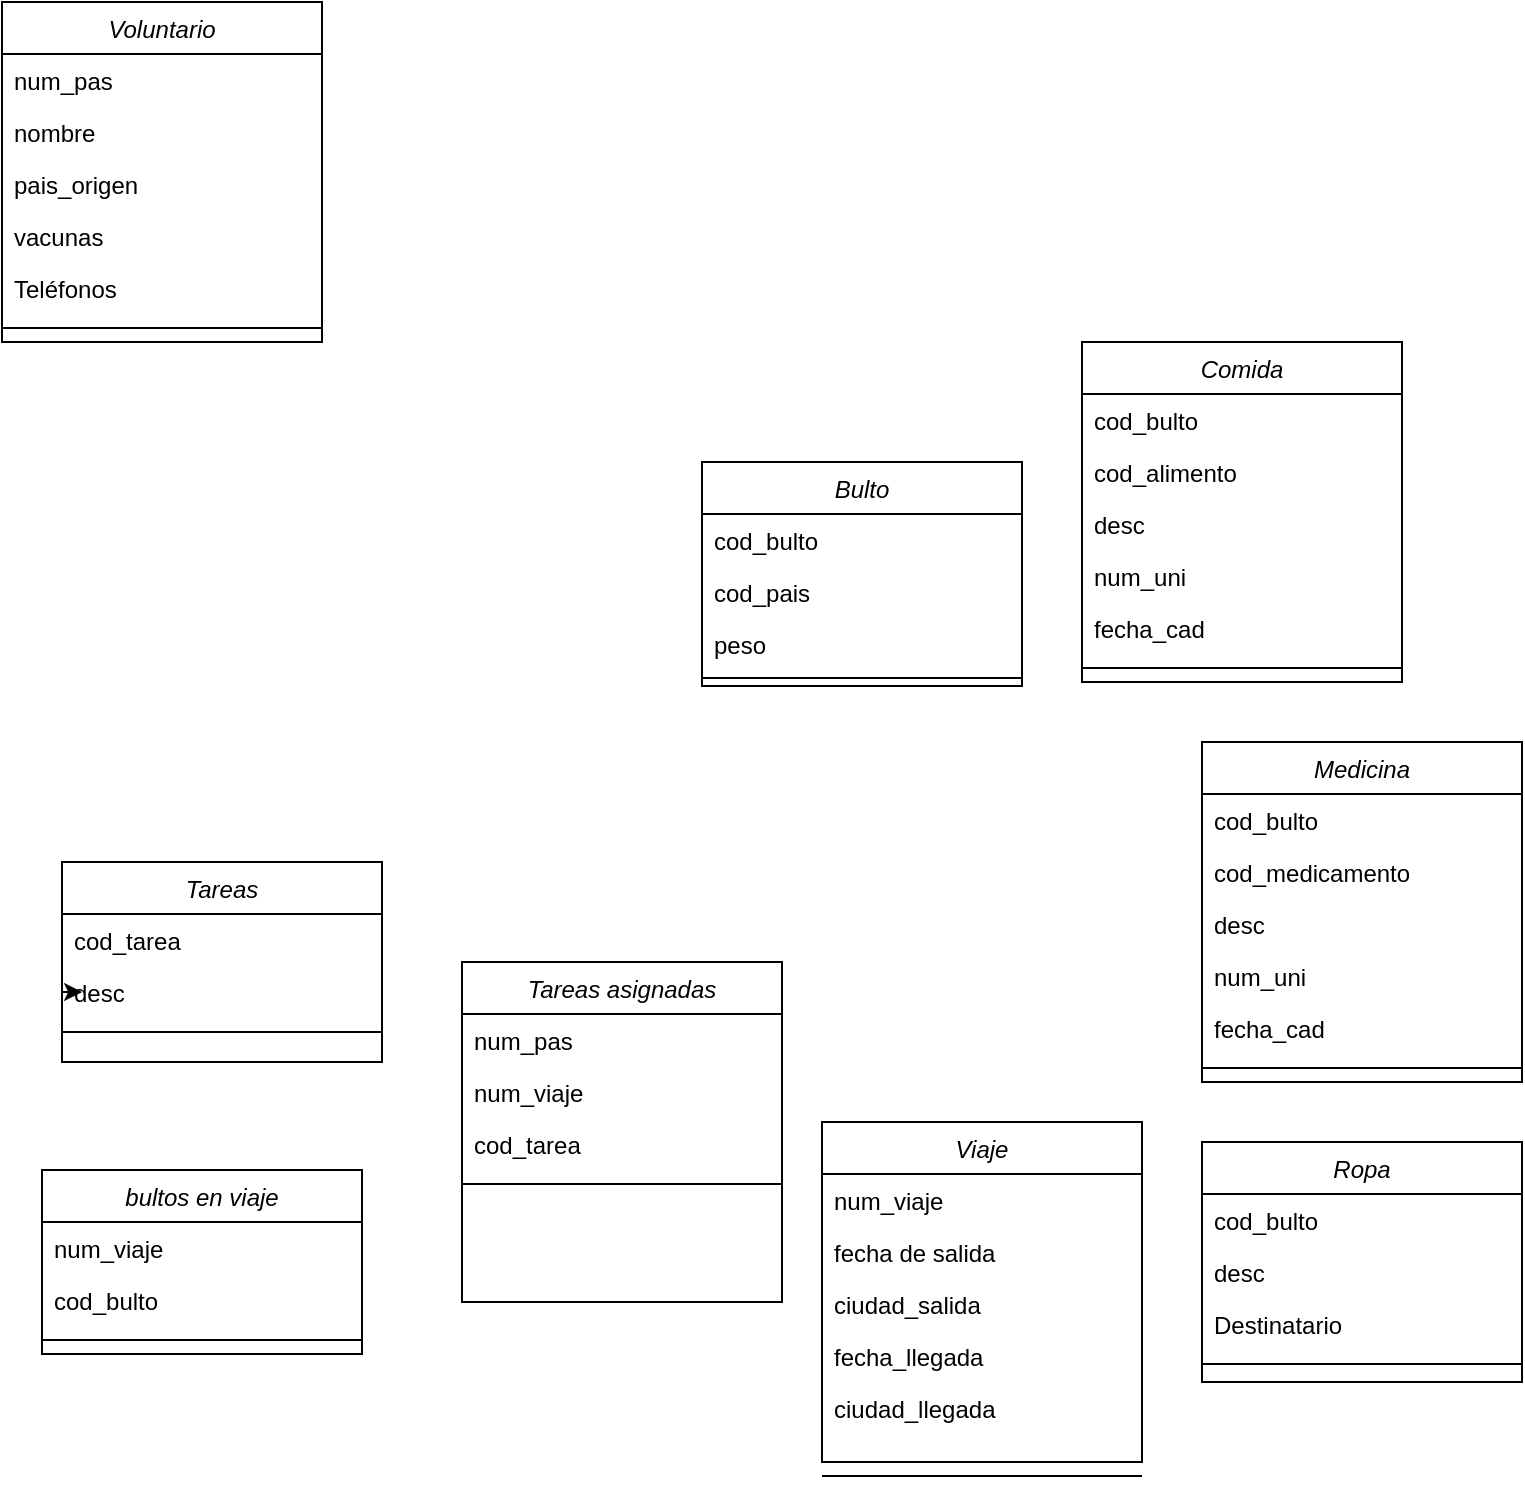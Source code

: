 <mxfile version="24.8.6">
  <diagram id="C5RBs43oDa-KdzZeNtuy" name="Page-1">
    <mxGraphModel grid="1" page="1" gridSize="10" guides="1" tooltips="1" connect="1" arrows="1" fold="1" pageScale="1" pageWidth="827" pageHeight="1169" math="0" shadow="0">
      <root>
        <mxCell id="WIyWlLk6GJQsqaUBKTNV-0" />
        <mxCell id="WIyWlLk6GJQsqaUBKTNV-1" parent="WIyWlLk6GJQsqaUBKTNV-0" />
        <mxCell id="e1sV__DgVxWpIrRK_nn1-34" value="Comida" style="swimlane;fontStyle=2;align=center;verticalAlign=top;childLayout=stackLayout;horizontal=1;startSize=26;horizontalStack=0;resizeParent=1;resizeLast=0;collapsible=1;marginBottom=0;rounded=0;shadow=0;strokeWidth=1;" vertex="1" parent="WIyWlLk6GJQsqaUBKTNV-1">
          <mxGeometry x="580" y="380" width="160" height="170" as="geometry">
            <mxRectangle x="230" y="140" width="160" height="26" as="alternateBounds" />
          </mxGeometry>
        </mxCell>
        <mxCell id="e1sV__DgVxWpIrRK_nn1-35" value="cod_bulto" style="text;align=left;verticalAlign=top;spacingLeft=4;spacingRight=4;overflow=hidden;rotatable=0;points=[[0,0.5],[1,0.5]];portConstraint=eastwest;" vertex="1" parent="e1sV__DgVxWpIrRK_nn1-34">
          <mxGeometry y="26" width="160" height="26" as="geometry" />
        </mxCell>
        <mxCell id="e1sV__DgVxWpIrRK_nn1-36" value="cod_alimento" style="text;align=left;verticalAlign=top;spacingLeft=4;spacingRight=4;overflow=hidden;rotatable=0;points=[[0,0.5],[1,0.5]];portConstraint=eastwest;rounded=0;shadow=0;html=0;" vertex="1" parent="e1sV__DgVxWpIrRK_nn1-34">
          <mxGeometry y="52" width="160" height="26" as="geometry" />
        </mxCell>
        <mxCell id="e1sV__DgVxWpIrRK_nn1-37" value="desc" style="text;align=left;verticalAlign=top;spacingLeft=4;spacingRight=4;overflow=hidden;rotatable=0;points=[[0,0.5],[1,0.5]];portConstraint=eastwest;rounded=0;shadow=0;html=0;" vertex="1" parent="e1sV__DgVxWpIrRK_nn1-34">
          <mxGeometry y="78" width="160" height="26" as="geometry" />
        </mxCell>
        <mxCell id="e1sV__DgVxWpIrRK_nn1-38" value="num_uni" style="text;align=left;verticalAlign=top;spacingLeft=4;spacingRight=4;overflow=hidden;rotatable=0;points=[[0,0.5],[1,0.5]];portConstraint=eastwest;rounded=0;shadow=0;html=0;" vertex="1" parent="e1sV__DgVxWpIrRK_nn1-34">
          <mxGeometry y="104" width="160" height="26" as="geometry" />
        </mxCell>
        <mxCell id="e1sV__DgVxWpIrRK_nn1-39" value="fecha_cad" style="text;align=left;verticalAlign=top;spacingLeft=4;spacingRight=4;overflow=hidden;rotatable=0;points=[[0,0.5],[1,0.5]];portConstraint=eastwest;rounded=0;shadow=0;html=0;" vertex="1" parent="e1sV__DgVxWpIrRK_nn1-34">
          <mxGeometry y="130" width="160" height="26" as="geometry" />
        </mxCell>
        <mxCell id="e1sV__DgVxWpIrRK_nn1-40" value="" style="line;html=1;strokeWidth=1;align=left;verticalAlign=middle;spacingTop=-1;spacingLeft=3;spacingRight=3;rotatable=0;labelPosition=right;points=[];portConstraint=eastwest;" vertex="1" parent="e1sV__DgVxWpIrRK_nn1-34">
          <mxGeometry y="156" width="160" height="14" as="geometry" />
        </mxCell>
        <mxCell id="e1sV__DgVxWpIrRK_nn1-41" value="Medicina" style="swimlane;fontStyle=2;align=center;verticalAlign=top;childLayout=stackLayout;horizontal=1;startSize=26;horizontalStack=0;resizeParent=1;resizeLast=0;collapsible=1;marginBottom=0;rounded=0;shadow=0;strokeWidth=1;" vertex="1" parent="WIyWlLk6GJQsqaUBKTNV-1">
          <mxGeometry x="640" y="580" width="160" height="170" as="geometry">
            <mxRectangle x="230" y="140" width="160" height="26" as="alternateBounds" />
          </mxGeometry>
        </mxCell>
        <mxCell id="e1sV__DgVxWpIrRK_nn1-42" value="cod_bulto" style="text;align=left;verticalAlign=top;spacingLeft=4;spacingRight=4;overflow=hidden;rotatable=0;points=[[0,0.5],[1,0.5]];portConstraint=eastwest;" vertex="1" parent="e1sV__DgVxWpIrRK_nn1-41">
          <mxGeometry y="26" width="160" height="26" as="geometry" />
        </mxCell>
        <mxCell id="e1sV__DgVxWpIrRK_nn1-43" value="cod_medicamento" style="text;align=left;verticalAlign=top;spacingLeft=4;spacingRight=4;overflow=hidden;rotatable=0;points=[[0,0.5],[1,0.5]];portConstraint=eastwest;rounded=0;shadow=0;html=0;" vertex="1" parent="e1sV__DgVxWpIrRK_nn1-41">
          <mxGeometry y="52" width="160" height="26" as="geometry" />
        </mxCell>
        <mxCell id="e1sV__DgVxWpIrRK_nn1-44" value="desc" style="text;align=left;verticalAlign=top;spacingLeft=4;spacingRight=4;overflow=hidden;rotatable=0;points=[[0,0.5],[1,0.5]];portConstraint=eastwest;rounded=0;shadow=0;html=0;" vertex="1" parent="e1sV__DgVxWpIrRK_nn1-41">
          <mxGeometry y="78" width="160" height="26" as="geometry" />
        </mxCell>
        <mxCell id="e1sV__DgVxWpIrRK_nn1-45" value="num_uni" style="text;align=left;verticalAlign=top;spacingLeft=4;spacingRight=4;overflow=hidden;rotatable=0;points=[[0,0.5],[1,0.5]];portConstraint=eastwest;rounded=0;shadow=0;html=0;" vertex="1" parent="e1sV__DgVxWpIrRK_nn1-41">
          <mxGeometry y="104" width="160" height="26" as="geometry" />
        </mxCell>
        <mxCell id="e1sV__DgVxWpIrRK_nn1-46" value="fecha_cad" style="text;align=left;verticalAlign=top;spacingLeft=4;spacingRight=4;overflow=hidden;rotatable=0;points=[[0,0.5],[1,0.5]];portConstraint=eastwest;rounded=0;shadow=0;html=0;" vertex="1" parent="e1sV__DgVxWpIrRK_nn1-41">
          <mxGeometry y="130" width="160" height="26" as="geometry" />
        </mxCell>
        <mxCell id="e1sV__DgVxWpIrRK_nn1-47" value="" style="line;html=1;strokeWidth=1;align=left;verticalAlign=middle;spacingTop=-1;spacingLeft=3;spacingRight=3;rotatable=0;labelPosition=right;points=[];portConstraint=eastwest;" vertex="1" parent="e1sV__DgVxWpIrRK_nn1-41">
          <mxGeometry y="156" width="160" height="14" as="geometry" />
        </mxCell>
        <mxCell id="e1sV__DgVxWpIrRK_nn1-48" value="Ropa" style="swimlane;fontStyle=2;align=center;verticalAlign=top;childLayout=stackLayout;horizontal=1;startSize=26;horizontalStack=0;resizeParent=1;resizeLast=0;collapsible=1;marginBottom=0;rounded=0;shadow=0;strokeWidth=1;" vertex="1" parent="WIyWlLk6GJQsqaUBKTNV-1">
          <mxGeometry x="640" y="780" width="160" height="120" as="geometry">
            <mxRectangle x="230" y="140" width="160" height="26" as="alternateBounds" />
          </mxGeometry>
        </mxCell>
        <mxCell id="e1sV__DgVxWpIrRK_nn1-49" value="cod_bulto" style="text;align=left;verticalAlign=top;spacingLeft=4;spacingRight=4;overflow=hidden;rotatable=0;points=[[0,0.5],[1,0.5]];portConstraint=eastwest;" vertex="1" parent="e1sV__DgVxWpIrRK_nn1-48">
          <mxGeometry y="26" width="160" height="26" as="geometry" />
        </mxCell>
        <mxCell id="e1sV__DgVxWpIrRK_nn1-51" value="desc" style="text;align=left;verticalAlign=top;spacingLeft=4;spacingRight=4;overflow=hidden;rotatable=0;points=[[0,0.5],[1,0.5]];portConstraint=eastwest;rounded=0;shadow=0;html=0;" vertex="1" parent="e1sV__DgVxWpIrRK_nn1-48">
          <mxGeometry y="52" width="160" height="26" as="geometry" />
        </mxCell>
        <mxCell id="e1sV__DgVxWpIrRK_nn1-53" value="Destinatario" style="text;align=left;verticalAlign=top;spacingLeft=4;spacingRight=4;overflow=hidden;rotatable=0;points=[[0,0.5],[1,0.5]];portConstraint=eastwest;rounded=0;shadow=0;html=0;" vertex="1" parent="e1sV__DgVxWpIrRK_nn1-48">
          <mxGeometry y="78" width="160" height="26" as="geometry" />
        </mxCell>
        <mxCell id="e1sV__DgVxWpIrRK_nn1-54" value="" style="line;html=1;strokeWidth=1;align=left;verticalAlign=middle;spacingTop=-1;spacingLeft=3;spacingRight=3;rotatable=0;labelPosition=right;points=[];portConstraint=eastwest;" vertex="1" parent="e1sV__DgVxWpIrRK_nn1-48">
          <mxGeometry y="104" width="160" height="14" as="geometry" />
        </mxCell>
        <mxCell id="e1sV__DgVxWpIrRK_nn1-55" value="Viaje" style="swimlane;fontStyle=2;align=center;verticalAlign=top;childLayout=stackLayout;horizontal=1;startSize=26;horizontalStack=0;resizeParent=1;resizeLast=0;collapsible=1;marginBottom=0;rounded=0;shadow=0;strokeWidth=1;" vertex="1" parent="WIyWlLk6GJQsqaUBKTNV-1">
          <mxGeometry x="450" y="770" width="160" height="170" as="geometry">
            <mxRectangle x="230" y="140" width="160" height="26" as="alternateBounds" />
          </mxGeometry>
        </mxCell>
        <mxCell id="e1sV__DgVxWpIrRK_nn1-56" value="num_viaje" style="text;align=left;verticalAlign=top;spacingLeft=4;spacingRight=4;overflow=hidden;rotatable=0;points=[[0,0.5],[1,0.5]];portConstraint=eastwest;" vertex="1" parent="e1sV__DgVxWpIrRK_nn1-55">
          <mxGeometry y="26" width="160" height="26" as="geometry" />
        </mxCell>
        <mxCell id="e1sV__DgVxWpIrRK_nn1-57" value="fecha de salida" style="text;align=left;verticalAlign=top;spacingLeft=4;spacingRight=4;overflow=hidden;rotatable=0;points=[[0,0.5],[1,0.5]];portConstraint=eastwest;rounded=0;shadow=0;html=0;" vertex="1" parent="e1sV__DgVxWpIrRK_nn1-55">
          <mxGeometry y="52" width="160" height="26" as="geometry" />
        </mxCell>
        <mxCell id="e1sV__DgVxWpIrRK_nn1-58" value="ciudad_salida" style="text;align=left;verticalAlign=top;spacingLeft=4;spacingRight=4;overflow=hidden;rotatable=0;points=[[0,0.5],[1,0.5]];portConstraint=eastwest;rounded=0;shadow=0;html=0;" vertex="1" parent="e1sV__DgVxWpIrRK_nn1-55">
          <mxGeometry y="78" width="160" height="26" as="geometry" />
        </mxCell>
        <mxCell id="e1sV__DgVxWpIrRK_nn1-59" value="fecha_llegada" style="text;align=left;verticalAlign=top;spacingLeft=4;spacingRight=4;overflow=hidden;rotatable=0;points=[[0,0.5],[1,0.5]];portConstraint=eastwest;rounded=0;shadow=0;html=0;" vertex="1" parent="e1sV__DgVxWpIrRK_nn1-55">
          <mxGeometry y="104" width="160" height="26" as="geometry" />
        </mxCell>
        <mxCell id="e1sV__DgVxWpIrRK_nn1-112" value="ciudad_llegada" style="text;align=left;verticalAlign=top;spacingLeft=4;spacingRight=4;overflow=hidden;rotatable=0;points=[[0,0.5],[1,0.5]];portConstraint=eastwest;rounded=0;shadow=0;html=0;" vertex="1" parent="e1sV__DgVxWpIrRK_nn1-55">
          <mxGeometry y="130" width="160" height="26" as="geometry" />
        </mxCell>
        <mxCell id="e1sV__DgVxWpIrRK_nn1-63" value="bultos en viaje" style="swimlane;fontStyle=2;align=center;verticalAlign=top;childLayout=stackLayout;horizontal=1;startSize=26;horizontalStack=0;resizeParent=1;resizeLast=0;collapsible=1;marginBottom=0;rounded=0;shadow=0;strokeWidth=1;" vertex="1" parent="WIyWlLk6GJQsqaUBKTNV-1">
          <mxGeometry x="60" y="794" width="160" height="92" as="geometry">
            <mxRectangle x="230" y="140" width="160" height="26" as="alternateBounds" />
          </mxGeometry>
        </mxCell>
        <mxCell id="e1sV__DgVxWpIrRK_nn1-64" value="num_viaje" style="text;align=left;verticalAlign=top;spacingLeft=4;spacingRight=4;overflow=hidden;rotatable=0;points=[[0,0.5],[1,0.5]];portConstraint=eastwest;" vertex="1" parent="e1sV__DgVxWpIrRK_nn1-63">
          <mxGeometry y="26" width="160" height="26" as="geometry" />
        </mxCell>
        <mxCell id="e1sV__DgVxWpIrRK_nn1-65" value="cod_bulto" style="text;align=left;verticalAlign=top;spacingLeft=4;spacingRight=4;overflow=hidden;rotatable=0;points=[[0,0.5],[1,0.5]];portConstraint=eastwest;rounded=0;shadow=0;html=0;" vertex="1" parent="e1sV__DgVxWpIrRK_nn1-63">
          <mxGeometry y="52" width="160" height="26" as="geometry" />
        </mxCell>
        <mxCell id="e1sV__DgVxWpIrRK_nn1-68" value="" style="line;html=1;strokeWidth=1;align=left;verticalAlign=middle;spacingTop=-1;spacingLeft=3;spacingRight=3;rotatable=0;labelPosition=right;points=[];portConstraint=eastwest;" vertex="1" parent="e1sV__DgVxWpIrRK_nn1-63">
          <mxGeometry y="78" width="160" height="14" as="geometry" />
        </mxCell>
        <mxCell id="e1sV__DgVxWpIrRK_nn1-69" value="Voluntario" style="swimlane;fontStyle=2;align=center;verticalAlign=top;childLayout=stackLayout;horizontal=1;startSize=26;horizontalStack=0;resizeParent=1;resizeLast=0;collapsible=1;marginBottom=0;rounded=0;shadow=0;strokeWidth=1;" vertex="1" parent="WIyWlLk6GJQsqaUBKTNV-1">
          <mxGeometry x="40" y="210" width="160" height="170" as="geometry">
            <mxRectangle x="230" y="140" width="160" height="26" as="alternateBounds" />
          </mxGeometry>
        </mxCell>
        <mxCell id="e1sV__DgVxWpIrRK_nn1-70" value="num_pas" style="text;align=left;verticalAlign=top;spacingLeft=4;spacingRight=4;overflow=hidden;rotatable=0;points=[[0,0.5],[1,0.5]];portConstraint=eastwest;" vertex="1" parent="e1sV__DgVxWpIrRK_nn1-69">
          <mxGeometry y="26" width="160" height="26" as="geometry" />
        </mxCell>
        <mxCell id="e1sV__DgVxWpIrRK_nn1-71" value="nombre" style="text;align=left;verticalAlign=top;spacingLeft=4;spacingRight=4;overflow=hidden;rotatable=0;points=[[0,0.5],[1,0.5]];portConstraint=eastwest;rounded=0;shadow=0;html=0;" vertex="1" parent="e1sV__DgVxWpIrRK_nn1-69">
          <mxGeometry y="52" width="160" height="26" as="geometry" />
        </mxCell>
        <mxCell id="e1sV__DgVxWpIrRK_nn1-72" value="pais_origen" style="text;align=left;verticalAlign=top;spacingLeft=4;spacingRight=4;overflow=hidden;rotatable=0;points=[[0,0.5],[1,0.5]];portConstraint=eastwest;rounded=0;shadow=0;html=0;" vertex="1" parent="e1sV__DgVxWpIrRK_nn1-69">
          <mxGeometry y="78" width="160" height="26" as="geometry" />
        </mxCell>
        <mxCell id="e1sV__DgVxWpIrRK_nn1-73" value="vacunas" style="text;align=left;verticalAlign=top;spacingLeft=4;spacingRight=4;overflow=hidden;rotatable=0;points=[[0,0.5],[1,0.5]];portConstraint=eastwest;rounded=0;shadow=0;html=0;" vertex="1" parent="e1sV__DgVxWpIrRK_nn1-69">
          <mxGeometry y="104" width="160" height="26" as="geometry" />
        </mxCell>
        <mxCell id="e1sV__DgVxWpIrRK_nn1-74" value="Teléfonos" style="text;align=left;verticalAlign=top;spacingLeft=4;spacingRight=4;overflow=hidden;rotatable=0;points=[[0,0.5],[1,0.5]];portConstraint=eastwest;rounded=0;shadow=0;html=0;" vertex="1" parent="e1sV__DgVxWpIrRK_nn1-69">
          <mxGeometry y="130" width="160" height="26" as="geometry" />
        </mxCell>
        <mxCell id="e1sV__DgVxWpIrRK_nn1-75" value="" style="line;html=1;strokeWidth=1;align=left;verticalAlign=middle;spacingTop=-1;spacingLeft=3;spacingRight=3;rotatable=0;labelPosition=right;points=[];portConstraint=eastwest;" vertex="1" parent="e1sV__DgVxWpIrRK_nn1-69">
          <mxGeometry y="156" width="160" height="14" as="geometry" />
        </mxCell>
        <mxCell id="e1sV__DgVxWpIrRK_nn1-76" value="Tareas" style="swimlane;fontStyle=2;align=center;verticalAlign=top;childLayout=stackLayout;horizontal=1;startSize=26;horizontalStack=0;resizeParent=1;resizeLast=0;collapsible=1;marginBottom=0;rounded=0;shadow=0;strokeWidth=1;" vertex="1" parent="WIyWlLk6GJQsqaUBKTNV-1">
          <mxGeometry x="70" y="640" width="160" height="100" as="geometry">
            <mxRectangle x="230" y="140" width="160" height="26" as="alternateBounds" />
          </mxGeometry>
        </mxCell>
        <mxCell id="e1sV__DgVxWpIrRK_nn1-79" value="cod_tarea" style="text;align=left;verticalAlign=top;spacingLeft=4;spacingRight=4;overflow=hidden;rotatable=0;points=[[0,0.5],[1,0.5]];portConstraint=eastwest;rounded=0;shadow=0;html=0;" vertex="1" parent="e1sV__DgVxWpIrRK_nn1-76">
          <mxGeometry y="26" width="160" height="26" as="geometry" />
        </mxCell>
        <mxCell id="e1sV__DgVxWpIrRK_nn1-91" value="desc" style="text;align=left;verticalAlign=top;spacingLeft=4;spacingRight=4;overflow=hidden;rotatable=0;points=[[0,0.5],[1,0.5]];portConstraint=eastwest;rounded=0;shadow=0;html=0;" vertex="1" parent="e1sV__DgVxWpIrRK_nn1-76">
          <mxGeometry y="52" width="160" height="26" as="geometry" />
        </mxCell>
        <mxCell id="e1sV__DgVxWpIrRK_nn1-80" value="" style="line;html=1;strokeWidth=1;align=left;verticalAlign=middle;spacingTop=-1;spacingLeft=3;spacingRight=3;rotatable=0;labelPosition=right;points=[];portConstraint=eastwest;" vertex="1" parent="e1sV__DgVxWpIrRK_nn1-76">
          <mxGeometry y="78" width="160" height="14" as="geometry" />
        </mxCell>
        <mxCell id="e1sV__DgVxWpIrRK_nn1-111" style="edgeStyle=orthogonalEdgeStyle;rounded=0;orthogonalLoop=1;jettySize=auto;html=1;exitX=0;exitY=0.5;exitDx=0;exitDy=0;entryX=0.063;entryY=0.5;entryDx=0;entryDy=0;entryPerimeter=0;" edge="1" parent="e1sV__DgVxWpIrRK_nn1-76" source="e1sV__DgVxWpIrRK_nn1-91" target="e1sV__DgVxWpIrRK_nn1-91">
          <mxGeometry relative="1" as="geometry" />
        </mxCell>
        <mxCell id="e1sV__DgVxWpIrRK_nn1-92" value="Tareas asignadas" style="swimlane;fontStyle=2;align=center;verticalAlign=top;childLayout=stackLayout;horizontal=1;startSize=26;horizontalStack=0;resizeParent=1;resizeLast=0;collapsible=1;marginBottom=0;rounded=0;shadow=0;strokeWidth=1;" vertex="1" parent="WIyWlLk6GJQsqaUBKTNV-1">
          <mxGeometry x="270" y="690" width="160" height="170" as="geometry">
            <mxRectangle x="230" y="140" width="160" height="26" as="alternateBounds" />
          </mxGeometry>
        </mxCell>
        <mxCell id="e1sV__DgVxWpIrRK_nn1-93" value="num_pas" style="text;align=left;verticalAlign=top;spacingLeft=4;spacingRight=4;overflow=hidden;rotatable=0;points=[[0,0.5],[1,0.5]];portConstraint=eastwest;" vertex="1" parent="e1sV__DgVxWpIrRK_nn1-92">
          <mxGeometry y="26" width="160" height="26" as="geometry" />
        </mxCell>
        <mxCell id="e1sV__DgVxWpIrRK_nn1-94" value="num_viaje" style="text;align=left;verticalAlign=top;spacingLeft=4;spacingRight=4;overflow=hidden;rotatable=0;points=[[0,0.5],[1,0.5]];portConstraint=eastwest;rounded=0;shadow=0;html=0;" vertex="1" parent="e1sV__DgVxWpIrRK_nn1-92">
          <mxGeometry y="52" width="160" height="26" as="geometry" />
        </mxCell>
        <mxCell id="e1sV__DgVxWpIrRK_nn1-95" value="cod_tarea" style="text;align=left;verticalAlign=top;spacingLeft=4;spacingRight=4;overflow=hidden;rotatable=0;points=[[0,0.5],[1,0.5]];portConstraint=eastwest;rounded=0;shadow=0;html=0;" vertex="1" parent="e1sV__DgVxWpIrRK_nn1-92">
          <mxGeometry y="78" width="160" height="26" as="geometry" />
        </mxCell>
        <mxCell id="e1sV__DgVxWpIrRK_nn1-98" value="" style="line;html=1;strokeWidth=1;align=left;verticalAlign=middle;spacingTop=-1;spacingLeft=3;spacingRight=3;rotatable=0;labelPosition=right;points=[];portConstraint=eastwest;" vertex="1" parent="e1sV__DgVxWpIrRK_nn1-92">
          <mxGeometry y="104" width="160" height="14" as="geometry" />
        </mxCell>
        <mxCell id="e1sV__DgVxWpIrRK_nn1-99" value="Bulto" style="swimlane;fontStyle=2;align=center;verticalAlign=top;childLayout=stackLayout;horizontal=1;startSize=26;horizontalStack=0;resizeParent=1;resizeLast=0;collapsible=1;marginBottom=0;rounded=0;shadow=0;strokeWidth=1;" vertex="1" parent="WIyWlLk6GJQsqaUBKTNV-1">
          <mxGeometry x="390" y="440" width="160" height="112" as="geometry">
            <mxRectangle x="230" y="140" width="160" height="26" as="alternateBounds" />
          </mxGeometry>
        </mxCell>
        <mxCell id="e1sV__DgVxWpIrRK_nn1-100" value="cod_bulto" style="text;align=left;verticalAlign=top;spacingLeft=4;spacingRight=4;overflow=hidden;rotatable=0;points=[[0,0.5],[1,0.5]];portConstraint=eastwest;" vertex="1" parent="e1sV__DgVxWpIrRK_nn1-99">
          <mxGeometry y="26" width="160" height="26" as="geometry" />
        </mxCell>
        <mxCell id="e1sV__DgVxWpIrRK_nn1-101" value="cod_pais" style="text;align=left;verticalAlign=top;spacingLeft=4;spacingRight=4;overflow=hidden;rotatable=0;points=[[0,0.5],[1,0.5]];portConstraint=eastwest;rounded=0;shadow=0;html=0;" vertex="1" parent="e1sV__DgVxWpIrRK_nn1-99">
          <mxGeometry y="52" width="160" height="26" as="geometry" />
        </mxCell>
        <mxCell id="e1sV__DgVxWpIrRK_nn1-102" value="peso&#xa;" style="text;align=left;verticalAlign=top;spacingLeft=4;spacingRight=4;overflow=hidden;rotatable=0;points=[[0,0.5],[1,0.5]];portConstraint=eastwest;rounded=0;shadow=0;html=0;" vertex="1" parent="e1sV__DgVxWpIrRK_nn1-99">
          <mxGeometry y="78" width="160" height="26" as="geometry" />
        </mxCell>
        <mxCell id="e1sV__DgVxWpIrRK_nn1-103" value="" style="line;html=1;strokeWidth=1;align=left;verticalAlign=middle;spacingTop=-1;spacingLeft=3;spacingRight=3;rotatable=0;labelPosition=right;points=[];portConstraint=eastwest;" vertex="1" parent="e1sV__DgVxWpIrRK_nn1-99">
          <mxGeometry y="104" width="160" height="8" as="geometry" />
        </mxCell>
        <mxCell id="e1sV__DgVxWpIrRK_nn1-61" value="" style="line;html=1;strokeWidth=1;align=left;verticalAlign=middle;spacingTop=-1;spacingLeft=3;spacingRight=3;rotatable=0;labelPosition=right;points=[];portConstraint=eastwest;" vertex="1" parent="WIyWlLk6GJQsqaUBKTNV-1">
          <mxGeometry x="450" y="940" width="160" height="14" as="geometry" />
        </mxCell>
      </root>
    </mxGraphModel>
  </diagram>
</mxfile>

